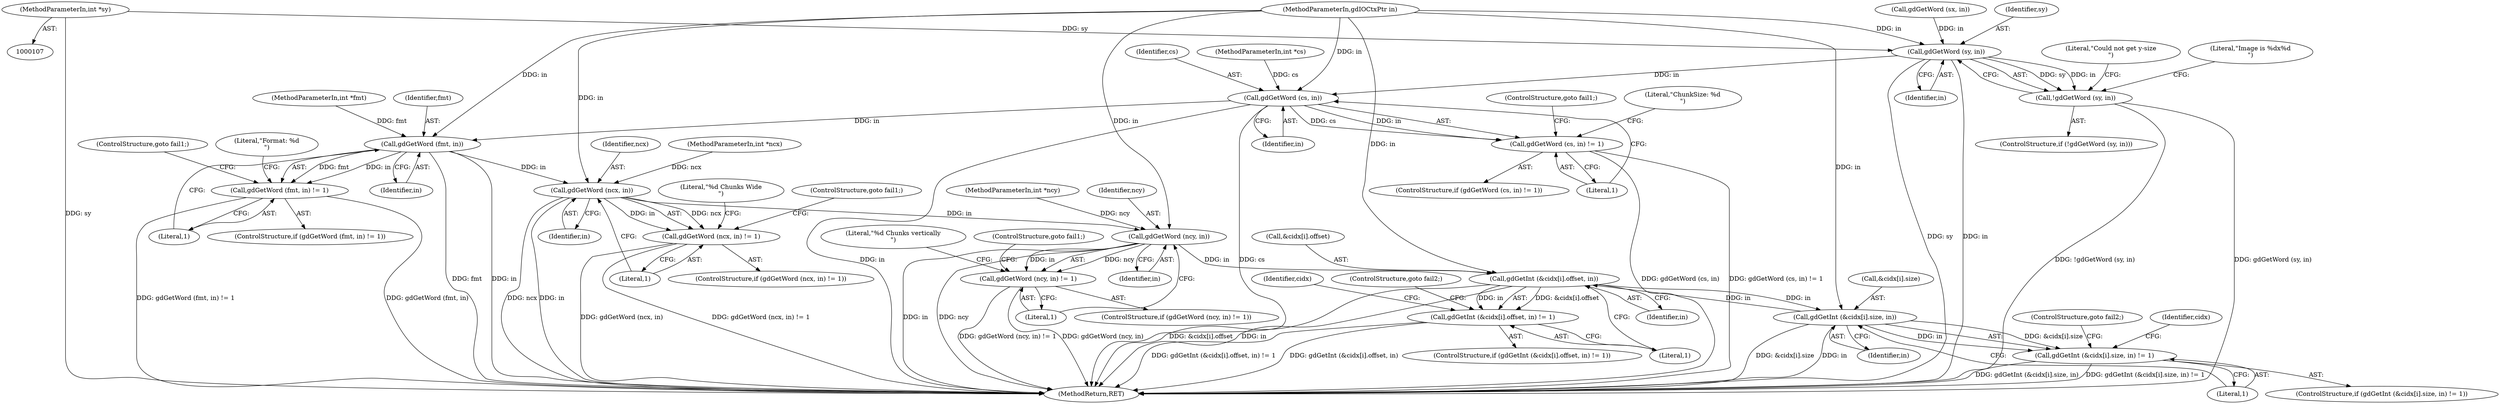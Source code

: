 digraph "0_libgd_69d2fd2c597ffc0c217de1238b9bf4d4bceba8e6@pointer" {
"1000110" [label="(MethodParameterIn,int *sy)"];
"1000214" [label="(Call,gdGetWord (sy, in))"];
"1000213" [label="(Call,!gdGetWord (sy, in))"];
"1000231" [label="(Call,gdGetWord (cs, in))"];
"1000230" [label="(Call,gdGetWord (cs, in) != 1)"];
"1000261" [label="(Call,gdGetWord (fmt, in))"];
"1000260" [label="(Call,gdGetWord (fmt, in) != 1)"];
"1000301" [label="(Call,gdGetWord (ncx, in))"];
"1000300" [label="(Call,gdGetWord (ncx, in) != 1)"];
"1000314" [label="(Call,gdGetWord (ncy, in))"];
"1000313" [label="(Call,gdGetWord (ncy, in) != 1)"];
"1000410" [label="(Call,gdGetInt (&cidx[i].offset, in))"];
"1000409" [label="(Call,gdGetInt (&cidx[i].offset, in) != 1)"];
"1000423" [label="(Call,gdGetInt (&cidx[i].size, in))"];
"1000422" [label="(Call,gdGetInt (&cidx[i].size, in) != 1)"];
"1000306" [label="(ControlStructure,goto fail1;)"];
"1000301" [label="(Call,gdGetWord (ncx, in))"];
"1000204" [label="(Call,gdGetWord (sx, in))"];
"1000431" [label="(Literal,1)"];
"1000322" [label="(Literal,\"%d Chunks vertically\n\")"];
"1000110" [label="(MethodParameterIn,int *sy)"];
"1000236" [label="(ControlStructure,goto fail1;)"];
"1000230" [label="(Call,gdGetWord (cs, in) != 1)"];
"1000411" [label="(Call,&cidx[i].offset)"];
"1000313" [label="(Call,gdGetWord (ncy, in) != 1)"];
"1000233" [label="(Identifier,in)"];
"1000216" [label="(Identifier,in)"];
"1000418" [label="(Literal,1)"];
"1000430" [label="(Identifier,in)"];
"1000439" [label="(Identifier,cidx)"];
"1000317" [label="(Literal,1)"];
"1000114" [label="(MethodParameterIn,int *ncx)"];
"1000239" [label="(Literal,\"ChunkSize: %d\n\")"];
"1000319" [label="(ControlStructure,goto fail1;)"];
"1000231" [label="(Call,gdGetWord (cs, in))"];
"1000113" [label="(MethodParameterIn,int *fmt)"];
"1000232" [label="(Identifier,cs)"];
"1000433" [label="(ControlStructure,goto fail2;)"];
"1000234" [label="(Literal,1)"];
"1000299" [label="(ControlStructure,if (gdGetWord (ncx, in) != 1))"];
"1000115" [label="(MethodParameterIn,int *ncy)"];
"1000303" [label="(Identifier,in)"];
"1000266" [label="(ControlStructure,goto fail1;)"];
"1000314" [label="(Call,gdGetWord (ncy, in))"];
"1000424" [label="(Call,&cidx[i].size)"];
"1000220" [label="(Literal,\"Could not get y-size\n\")"];
"1000215" [label="(Identifier,sy)"];
"1000259" [label="(ControlStructure,if (gdGetWord (fmt, in) != 1))"];
"1000263" [label="(Identifier,in)"];
"1000423" [label="(Call,gdGetInt (&cidx[i].size, in))"];
"1000260" [label="(Call,gdGetWord (fmt, in) != 1)"];
"1000304" [label="(Literal,1)"];
"1000420" [label="(ControlStructure,goto fail2;)"];
"1000111" [label="(MethodParameterIn,int *cs)"];
"1000261" [label="(Call,gdGetWord (fmt, in))"];
"1000417" [label="(Identifier,in)"];
"1000214" [label="(Call,gdGetWord (sy, in))"];
"1000466" [label="(MethodReturn,RET)"];
"1000212" [label="(ControlStructure,if (!gdGetWord (sy, in)))"];
"1000269" [label="(Literal,\"Format: %d\n\")"];
"1000312" [label="(ControlStructure,if (gdGetWord (ncy, in) != 1))"];
"1000262" [label="(Identifier,fmt)"];
"1000264" [label="(Literal,1)"];
"1000315" [label="(Identifier,ncy)"];
"1000410" [label="(Call,gdGetInt (&cidx[i].offset, in))"];
"1000229" [label="(ControlStructure,if (gdGetWord (cs, in) != 1))"];
"1000421" [label="(ControlStructure,if (gdGetInt (&cidx[i].size, in) != 1))"];
"1000213" [label="(Call,!gdGetWord (sy, in))"];
"1000224" [label="(Literal,\"Image is %dx%d\n\")"];
"1000408" [label="(ControlStructure,if (gdGetInt (&cidx[i].offset, in) != 1))"];
"1000108" [label="(MethodParameterIn,gdIOCtxPtr in)"];
"1000302" [label="(Identifier,ncx)"];
"1000427" [label="(Identifier,cidx)"];
"1000316" [label="(Identifier,in)"];
"1000300" [label="(Call,gdGetWord (ncx, in) != 1)"];
"1000309" [label="(Literal,\"%d Chunks Wide\n\")"];
"1000409" [label="(Call,gdGetInt (&cidx[i].offset, in) != 1)"];
"1000422" [label="(Call,gdGetInt (&cidx[i].size, in) != 1)"];
"1000110" -> "1000107"  [label="AST: "];
"1000110" -> "1000466"  [label="DDG: sy"];
"1000110" -> "1000214"  [label="DDG: sy"];
"1000214" -> "1000213"  [label="AST: "];
"1000214" -> "1000216"  [label="CFG: "];
"1000215" -> "1000214"  [label="AST: "];
"1000216" -> "1000214"  [label="AST: "];
"1000213" -> "1000214"  [label="CFG: "];
"1000214" -> "1000466"  [label="DDG: in"];
"1000214" -> "1000466"  [label="DDG: sy"];
"1000214" -> "1000213"  [label="DDG: sy"];
"1000214" -> "1000213"  [label="DDG: in"];
"1000204" -> "1000214"  [label="DDG: in"];
"1000108" -> "1000214"  [label="DDG: in"];
"1000214" -> "1000231"  [label="DDG: in"];
"1000213" -> "1000212"  [label="AST: "];
"1000220" -> "1000213"  [label="CFG: "];
"1000224" -> "1000213"  [label="CFG: "];
"1000213" -> "1000466"  [label="DDG: gdGetWord (sy, in)"];
"1000213" -> "1000466"  [label="DDG: !gdGetWord (sy, in)"];
"1000231" -> "1000230"  [label="AST: "];
"1000231" -> "1000233"  [label="CFG: "];
"1000232" -> "1000231"  [label="AST: "];
"1000233" -> "1000231"  [label="AST: "];
"1000234" -> "1000231"  [label="CFG: "];
"1000231" -> "1000466"  [label="DDG: in"];
"1000231" -> "1000466"  [label="DDG: cs"];
"1000231" -> "1000230"  [label="DDG: cs"];
"1000231" -> "1000230"  [label="DDG: in"];
"1000111" -> "1000231"  [label="DDG: cs"];
"1000108" -> "1000231"  [label="DDG: in"];
"1000231" -> "1000261"  [label="DDG: in"];
"1000230" -> "1000229"  [label="AST: "];
"1000230" -> "1000234"  [label="CFG: "];
"1000234" -> "1000230"  [label="AST: "];
"1000236" -> "1000230"  [label="CFG: "];
"1000239" -> "1000230"  [label="CFG: "];
"1000230" -> "1000466"  [label="DDG: gdGetWord (cs, in)"];
"1000230" -> "1000466"  [label="DDG: gdGetWord (cs, in) != 1"];
"1000261" -> "1000260"  [label="AST: "];
"1000261" -> "1000263"  [label="CFG: "];
"1000262" -> "1000261"  [label="AST: "];
"1000263" -> "1000261"  [label="AST: "];
"1000264" -> "1000261"  [label="CFG: "];
"1000261" -> "1000466"  [label="DDG: fmt"];
"1000261" -> "1000466"  [label="DDG: in"];
"1000261" -> "1000260"  [label="DDG: fmt"];
"1000261" -> "1000260"  [label="DDG: in"];
"1000113" -> "1000261"  [label="DDG: fmt"];
"1000108" -> "1000261"  [label="DDG: in"];
"1000261" -> "1000301"  [label="DDG: in"];
"1000260" -> "1000259"  [label="AST: "];
"1000260" -> "1000264"  [label="CFG: "];
"1000264" -> "1000260"  [label="AST: "];
"1000266" -> "1000260"  [label="CFG: "];
"1000269" -> "1000260"  [label="CFG: "];
"1000260" -> "1000466"  [label="DDG: gdGetWord (fmt, in) != 1"];
"1000260" -> "1000466"  [label="DDG: gdGetWord (fmt, in)"];
"1000301" -> "1000300"  [label="AST: "];
"1000301" -> "1000303"  [label="CFG: "];
"1000302" -> "1000301"  [label="AST: "];
"1000303" -> "1000301"  [label="AST: "];
"1000304" -> "1000301"  [label="CFG: "];
"1000301" -> "1000466"  [label="DDG: in"];
"1000301" -> "1000466"  [label="DDG: ncx"];
"1000301" -> "1000300"  [label="DDG: ncx"];
"1000301" -> "1000300"  [label="DDG: in"];
"1000114" -> "1000301"  [label="DDG: ncx"];
"1000108" -> "1000301"  [label="DDG: in"];
"1000301" -> "1000314"  [label="DDG: in"];
"1000300" -> "1000299"  [label="AST: "];
"1000300" -> "1000304"  [label="CFG: "];
"1000304" -> "1000300"  [label="AST: "];
"1000306" -> "1000300"  [label="CFG: "];
"1000309" -> "1000300"  [label="CFG: "];
"1000300" -> "1000466"  [label="DDG: gdGetWord (ncx, in)"];
"1000300" -> "1000466"  [label="DDG: gdGetWord (ncx, in) != 1"];
"1000314" -> "1000313"  [label="AST: "];
"1000314" -> "1000316"  [label="CFG: "];
"1000315" -> "1000314"  [label="AST: "];
"1000316" -> "1000314"  [label="AST: "];
"1000317" -> "1000314"  [label="CFG: "];
"1000314" -> "1000466"  [label="DDG: ncy"];
"1000314" -> "1000466"  [label="DDG: in"];
"1000314" -> "1000313"  [label="DDG: ncy"];
"1000314" -> "1000313"  [label="DDG: in"];
"1000115" -> "1000314"  [label="DDG: ncy"];
"1000108" -> "1000314"  [label="DDG: in"];
"1000314" -> "1000410"  [label="DDG: in"];
"1000313" -> "1000312"  [label="AST: "];
"1000313" -> "1000317"  [label="CFG: "];
"1000317" -> "1000313"  [label="AST: "];
"1000319" -> "1000313"  [label="CFG: "];
"1000322" -> "1000313"  [label="CFG: "];
"1000313" -> "1000466"  [label="DDG: gdGetWord (ncy, in) != 1"];
"1000313" -> "1000466"  [label="DDG: gdGetWord (ncy, in)"];
"1000410" -> "1000409"  [label="AST: "];
"1000410" -> "1000417"  [label="CFG: "];
"1000411" -> "1000410"  [label="AST: "];
"1000417" -> "1000410"  [label="AST: "];
"1000418" -> "1000410"  [label="CFG: "];
"1000410" -> "1000466"  [label="DDG: &cidx[i].offset"];
"1000410" -> "1000466"  [label="DDG: in"];
"1000410" -> "1000409"  [label="DDG: &cidx[i].offset"];
"1000410" -> "1000409"  [label="DDG: in"];
"1000423" -> "1000410"  [label="DDG: in"];
"1000108" -> "1000410"  [label="DDG: in"];
"1000410" -> "1000423"  [label="DDG: in"];
"1000409" -> "1000408"  [label="AST: "];
"1000409" -> "1000418"  [label="CFG: "];
"1000418" -> "1000409"  [label="AST: "];
"1000420" -> "1000409"  [label="CFG: "];
"1000427" -> "1000409"  [label="CFG: "];
"1000409" -> "1000466"  [label="DDG: gdGetInt (&cidx[i].offset, in) != 1"];
"1000409" -> "1000466"  [label="DDG: gdGetInt (&cidx[i].offset, in)"];
"1000423" -> "1000422"  [label="AST: "];
"1000423" -> "1000430"  [label="CFG: "];
"1000424" -> "1000423"  [label="AST: "];
"1000430" -> "1000423"  [label="AST: "];
"1000431" -> "1000423"  [label="CFG: "];
"1000423" -> "1000466"  [label="DDG: &cidx[i].size"];
"1000423" -> "1000466"  [label="DDG: in"];
"1000423" -> "1000422"  [label="DDG: &cidx[i].size"];
"1000423" -> "1000422"  [label="DDG: in"];
"1000108" -> "1000423"  [label="DDG: in"];
"1000422" -> "1000421"  [label="AST: "];
"1000422" -> "1000431"  [label="CFG: "];
"1000431" -> "1000422"  [label="AST: "];
"1000433" -> "1000422"  [label="CFG: "];
"1000439" -> "1000422"  [label="CFG: "];
"1000422" -> "1000466"  [label="DDG: gdGetInt (&cidx[i].size, in)"];
"1000422" -> "1000466"  [label="DDG: gdGetInt (&cidx[i].size, in) != 1"];
}
